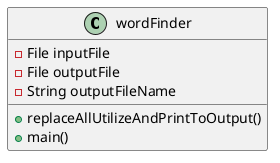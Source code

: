 @startuml
'https://plantuml.com/class-diagram

class wordFinder {
- File inputFile
- File outputFile
- String outputFileName
+ replaceAllUtilizeAndPrintToOutput()
+ main()
}

@enduml